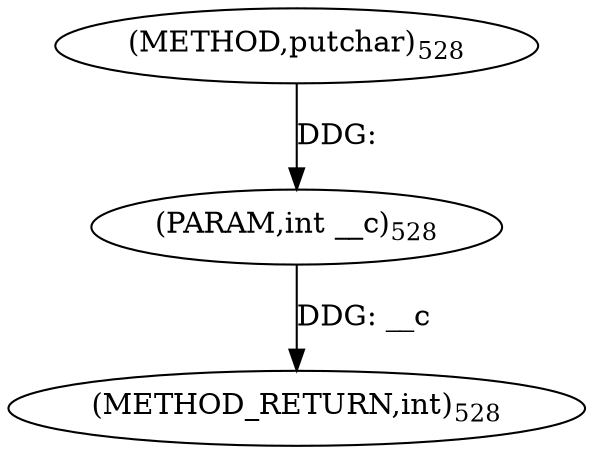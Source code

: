 digraph "putchar" {  
"2611" [label = <(METHOD,putchar)<SUB>528</SUB>> ]
"2613" [label = <(METHOD_RETURN,int)<SUB>528</SUB>> ]
"2612" [label = <(PARAM,int __c)<SUB>528</SUB>> ]
  "2612" -> "2613"  [ label = "DDG: __c"] 
  "2611" -> "2612"  [ label = "DDG: "] 
}
